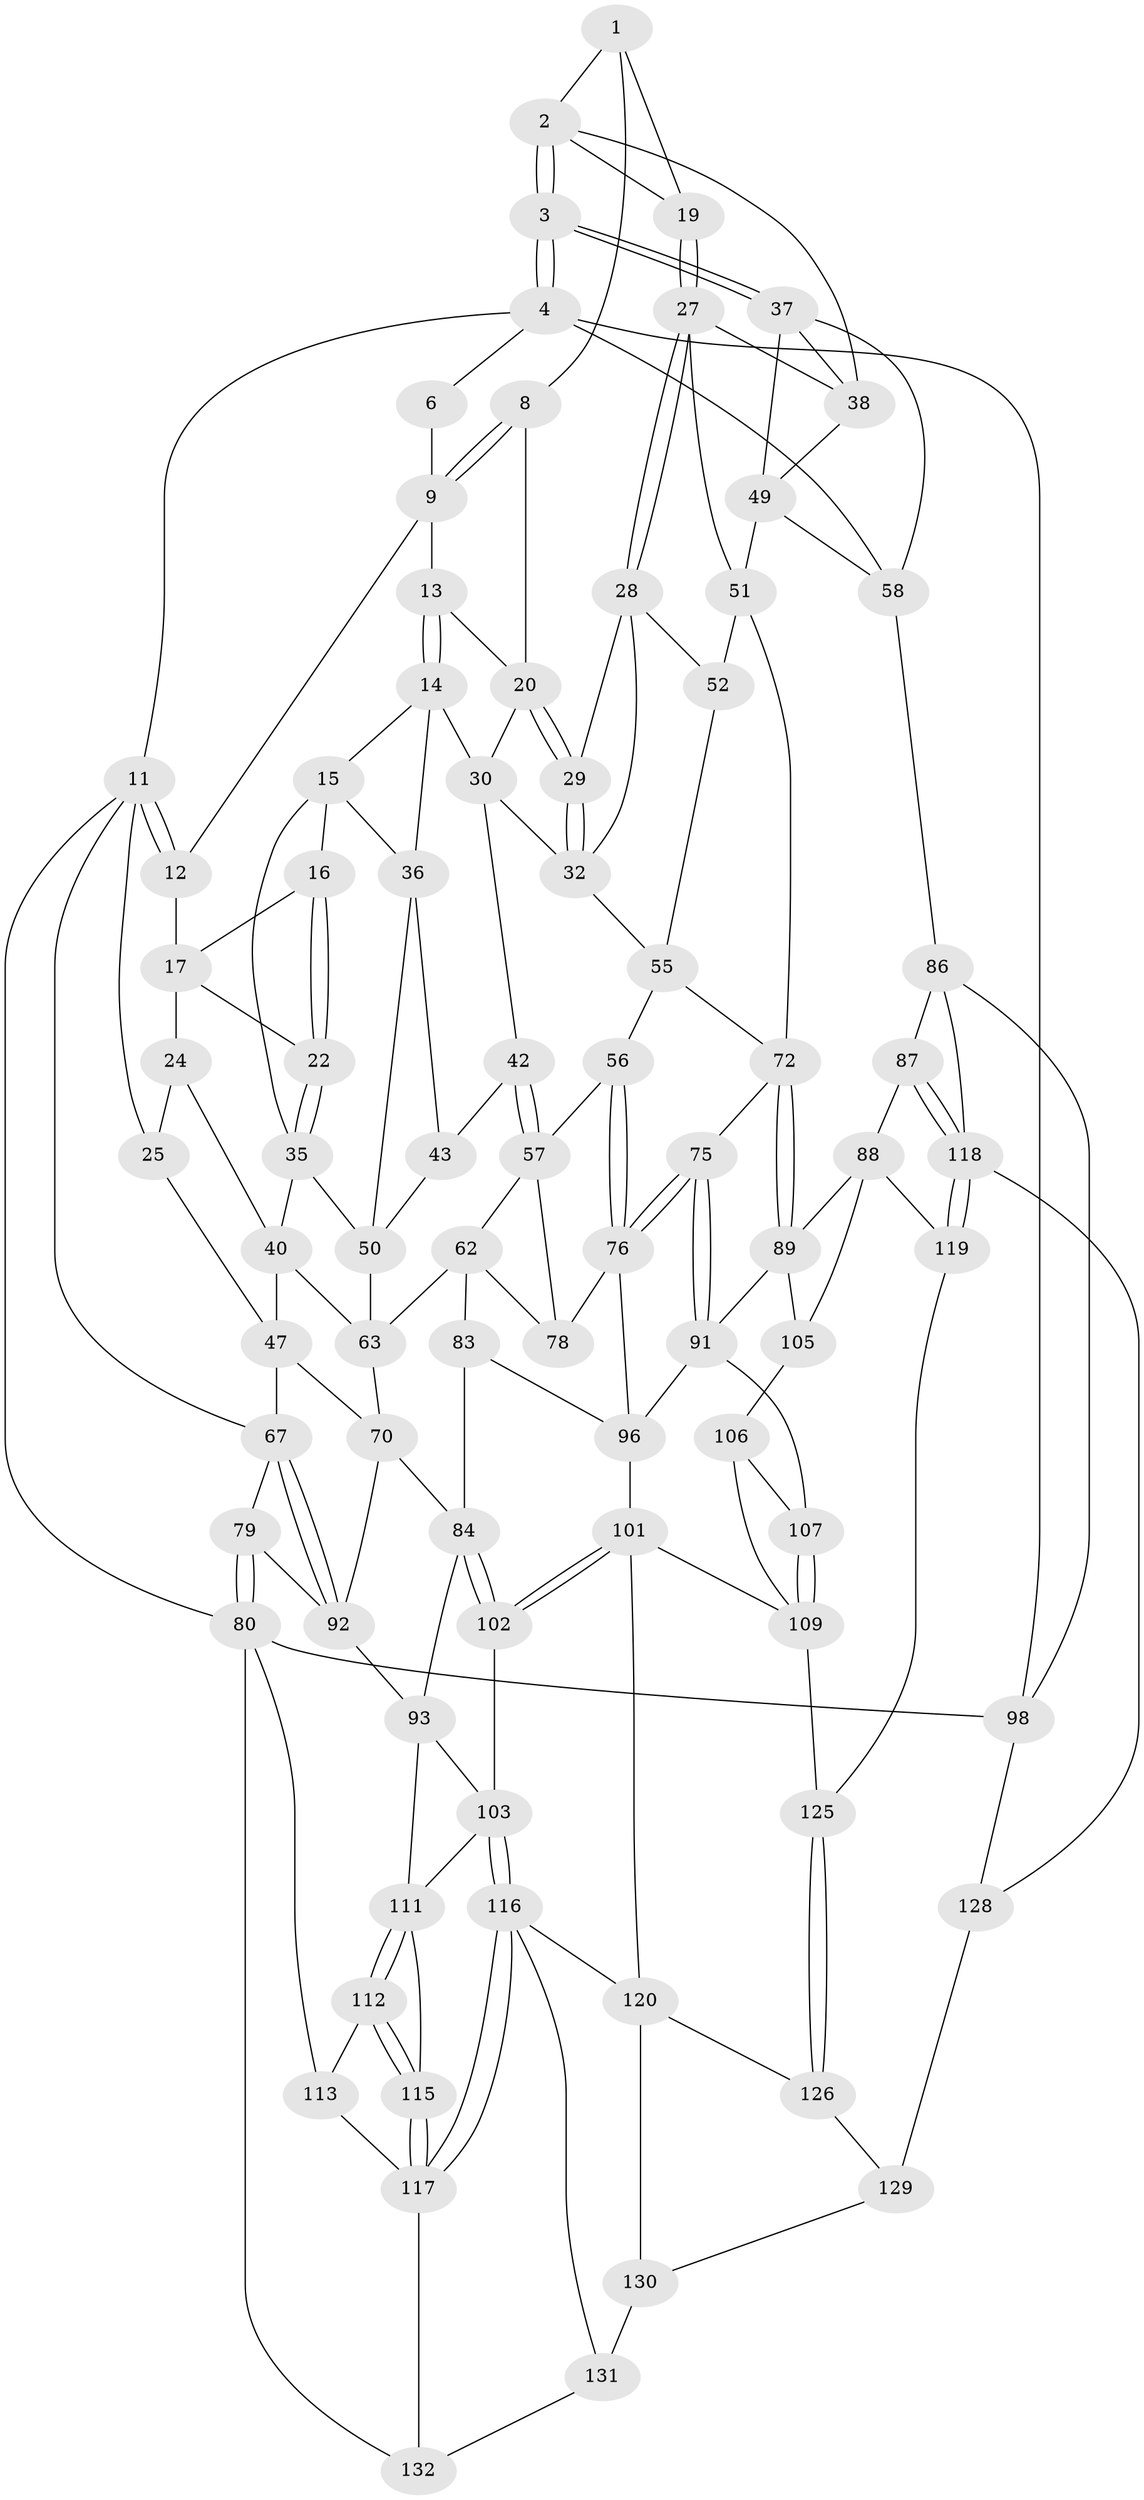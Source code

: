 // original degree distribution, {3: 0.014705882352941176, 4: 0.25, 6: 0.23529411764705882, 5: 0.5}
// Generated by graph-tools (version 1.1) at 2025/11/02/27/25 16:11:58]
// undirected, 84 vertices, 181 edges
graph export_dot {
graph [start="1"]
  node [color=gray90,style=filled];
  1 [pos="+0.7136099207416542+0",super="+7"];
  2 [pos="+0.8036892803696131+0.09249045285618031",super="+18"];
  3 [pos="+1+0.03436379859463178"];
  4 [pos="+1+0",super="+5"];
  6 [pos="+0.6280145761467968+0"];
  8 [pos="+0.5640155943607158+0.10447886480185194"];
  9 [pos="+0.4715320258249495+0",super="+10"];
  11 [pos="+0+0",super="+26"];
  12 [pos="+0.031161575720764684+0"];
  13 [pos="+0.3960165698450146+0.12507669964542759"];
  14 [pos="+0.3705046313446527+0.16217929168321005",super="+31"];
  15 [pos="+0.3383076890279011+0.16814850920372795",super="+34"];
  16 [pos="+0.29776915031809603+0.1403237011568777"];
  17 [pos="+0.14869881196870655+0",super="+23"];
  19 [pos="+0.7066079873819546+0.18213005101527355"];
  20 [pos="+0.5533206097937792+0.12669341342457227",super="+21"];
  22 [pos="+0.23508026316245376+0.21025448236520217"];
  24 [pos="+0.16928594467703909+0.22454441958330437"];
  25 [pos="+0.11260970868353172+0.2366968609434118"];
  27 [pos="+0.7046373518939227+0.22041028505984667",super="+46"];
  28 [pos="+0.6227873414767775+0.2687318508225555",super="+53"];
  29 [pos="+0.5595852437004865+0.17835596856364333"];
  30 [pos="+0.473369347306792+0.2120866558083872",super="+33"];
  32 [pos="+0.528636111885412+0.279361368069799",super="+54"];
  35 [pos="+0.27689565471488575+0.2597842088324876",super="+39"];
  36 [pos="+0.3915852931871358+0.27405999038386336",super="+44"];
  37 [pos="+0.9570361828114596+0.16971414669315468",super="+48"];
  38 [pos="+0.8730086998380328+0.2114483136207439",super="+45"];
  40 [pos="+0.2466774359582601+0.32464469496945764",super="+41"];
  42 [pos="+0.42910835913977474+0.3019994765772304"];
  43 [pos="+0.4099140230480528+0.30179443505213355"];
  47 [pos="+0.12749693825259434+0.3279338501347613",super="+66"];
  49 [pos="+0.8046151037755835+0.34133954352489443",super="+64"];
  50 [pos="+0.28622197186925485+0.3250543887950323",super="+60"];
  51 [pos="+0.6796909747838902+0.3488763120585592",super="+65"];
  52 [pos="+0.6185183290921608+0.3645797829629161"];
  55 [pos="+0.5056065737052726+0.39089844294201337",super="+59"];
  56 [pos="+0.5027127933709058+0.3922274696164829"];
  57 [pos="+0.48553219862157904+0.393977199670287",super="+61"];
  58 [pos="+1+0.30497597854471425",super="+74"];
  62 [pos="+0.3879643732841211+0.42604744951540724",super="+82"];
  63 [pos="+0.37663511873473876+0.42130755189436664",super="+69"];
  67 [pos="+0+0.35869131611746974",super="+68"];
  70 [pos="+0.23595191451015662+0.5020349132645532",super="+71"];
  72 [pos="+0.7899354709124026+0.43012966409590175",super="+73"];
  75 [pos="+0.6039982358987984+0.5228256772197938"];
  76 [pos="+0.5445802157992644+0.525809760965826",super="+77"];
  78 [pos="+0.4822021382437375+0.5077351948189941"];
  79 [pos="+0+0.5132065649909279"];
  80 [pos="+0+0.6881183794137635",super="+81"];
  83 [pos="+0.3959611422177926+0.5581294321296179"];
  84 [pos="+0.2855018575954731+0.5427235217334866",super="+85"];
  86 [pos="+1+0.5324465660032571",super="+99"];
  87 [pos="+1+0.5629485226889657"];
  88 [pos="+0.8867398798353278+0.5332355911214256",super="+108"];
  89 [pos="+0.8367178350564709+0.5038188544942467",super="+90"];
  91 [pos="+0.638554139250576+0.5760062865027982",super="+100"];
  92 [pos="+0.07138902541936956+0.5143410546050284",super="+95"];
  93 [pos="+0.2236106219183016+0.5359253282373727",super="+94"];
  96 [pos="+0.4858645387255183+0.6185322169106202",super="+97"];
  98 [pos="+1+1"];
  101 [pos="+0.42351222698330954+0.7402388952629269",super="+110"];
  102 [pos="+0.34709923474405957+0.6922274230562333"];
  103 [pos="+0.24066243714537922+0.6888743529230117",super="+104"];
  105 [pos="+0.7058619902309696+0.73167266342922"];
  106 [pos="+0.6790028078262569+0.7384336714752815"];
  107 [pos="+0.5545902647306502+0.7527991597048337"];
  109 [pos="+0.5124850603226621+0.7707695094414698",super="+124"];
  111 [pos="+0.10543226473768263+0.6207643392712178",super="+114"];
  112 [pos="+0.048690932466622074+0.6823909200917246"];
  113 [pos="+0+0.6949884831136052"];
  115 [pos="+0.15263139812473678+0.8032507461540528"];
  116 [pos="+0.18632780471614993+0.8493651561596622",super="+121"];
  117 [pos="+0.17767450722127962+0.8515357137959376",super="+122"];
  118 [pos="+0.8260633151528864+0.8296902756325849",super="+123"];
  119 [pos="+0.7759098440853299+0.8008360656599106"];
  120 [pos="+0.4301449794604072+0.7895393025316494",super="+127"];
  125 [pos="+0.6195427317890867+0.9077061950297017"];
  126 [pos="+0.618361707424816+0.9125689126276246"];
  128 [pos="+0.8248697915952451+0.8710392403126676",super="+134"];
  129 [pos="+0.7801935190404786+1",super="+135"];
  130 [pos="+0.4783890900493433+1",super="+136"];
  131 [pos="+0.29785927768490467+0.9324570711009308",super="+133"];
  132 [pos="+0+1"];
  1 -- 2;
  1 -- 8;
  1 -- 19;
  2 -- 3;
  2 -- 3;
  2 -- 19;
  2 -- 38;
  3 -- 4;
  3 -- 4;
  3 -- 37;
  3 -- 37;
  4 -- 58;
  4 -- 98;
  4 -- 11;
  4 -- 6;
  6 -- 9;
  8 -- 9;
  8 -- 9;
  8 -- 20;
  9 -- 13;
  9 -- 12;
  11 -- 12;
  11 -- 12;
  11 -- 80;
  11 -- 25;
  11 -- 67;
  12 -- 17;
  13 -- 14;
  13 -- 14;
  13 -- 20;
  14 -- 15;
  14 -- 36;
  14 -- 30;
  15 -- 16;
  15 -- 35;
  15 -- 36;
  16 -- 17;
  16 -- 22;
  16 -- 22;
  17 -- 24;
  17 -- 22;
  19 -- 27;
  19 -- 27;
  20 -- 29;
  20 -- 29;
  20 -- 30;
  22 -- 35;
  22 -- 35;
  24 -- 25;
  24 -- 40;
  25 -- 47;
  27 -- 28;
  27 -- 28;
  27 -- 51;
  27 -- 38;
  28 -- 29;
  28 -- 32;
  28 -- 52;
  29 -- 32;
  29 -- 32;
  30 -- 32;
  30 -- 42;
  32 -- 55;
  35 -- 40;
  35 -- 50;
  36 -- 50;
  36 -- 43;
  37 -- 38;
  37 -- 49;
  37 -- 58;
  38 -- 49;
  40 -- 47;
  40 -- 63;
  42 -- 43;
  42 -- 57;
  42 -- 57;
  43 -- 50;
  47 -- 67;
  47 -- 70;
  49 -- 58;
  49 -- 51;
  50 -- 63;
  51 -- 52;
  51 -- 72;
  52 -- 55;
  55 -- 56;
  55 -- 72;
  56 -- 57;
  56 -- 76;
  56 -- 76;
  57 -- 62;
  57 -- 78;
  58 -- 86;
  62 -- 63;
  62 -- 78;
  62 -- 83;
  63 -- 70;
  67 -- 92;
  67 -- 92;
  67 -- 79;
  70 -- 84;
  70 -- 92;
  72 -- 89;
  72 -- 89;
  72 -- 75;
  75 -- 76;
  75 -- 76;
  75 -- 91;
  75 -- 91;
  76 -- 96;
  76 -- 78;
  79 -- 80;
  79 -- 80;
  79 -- 92;
  80 -- 113;
  80 -- 98;
  80 -- 132;
  83 -- 84;
  83 -- 96;
  84 -- 102;
  84 -- 102;
  84 -- 93;
  86 -- 87;
  86 -- 98;
  86 -- 118;
  87 -- 88;
  87 -- 118;
  87 -- 118;
  88 -- 89;
  88 -- 105;
  88 -- 119;
  89 -- 91;
  89 -- 105;
  91 -- 96;
  91 -- 107;
  92 -- 93;
  93 -- 103;
  93 -- 111;
  96 -- 101;
  98 -- 128;
  101 -- 102;
  101 -- 102;
  101 -- 120;
  101 -- 109;
  102 -- 103;
  103 -- 116;
  103 -- 116;
  103 -- 111;
  105 -- 106;
  106 -- 107;
  106 -- 109;
  107 -- 109;
  107 -- 109;
  109 -- 125;
  111 -- 112;
  111 -- 112;
  111 -- 115;
  112 -- 113;
  112 -- 115;
  112 -- 115;
  113 -- 117;
  115 -- 117;
  115 -- 117;
  116 -- 117;
  116 -- 117;
  116 -- 120;
  116 -- 131;
  117 -- 132;
  118 -- 119;
  118 -- 119;
  118 -- 128;
  119 -- 125;
  120 -- 130;
  120 -- 126;
  125 -- 126;
  125 -- 126;
  126 -- 129;
  128 -- 129 [weight=2];
  129 -- 130;
  130 -- 131 [weight=2];
  131 -- 132;
}
